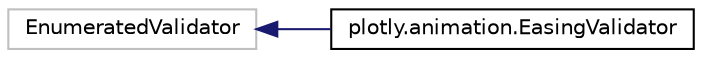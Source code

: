 digraph "Graphical Class Hierarchy"
{
 // LATEX_PDF_SIZE
  edge [fontname="Helvetica",fontsize="10",labelfontname="Helvetica",labelfontsize="10"];
  node [fontname="Helvetica",fontsize="10",shape=record];
  rankdir="LR";
  Node9060 [label="EnumeratedValidator",height=0.2,width=0.4,color="grey75", fillcolor="white", style="filled",tooltip=" "];
  Node9060 -> Node0 [dir="back",color="midnightblue",fontsize="10",style="solid",fontname="Helvetica"];
  Node0 [label="plotly.animation.EasingValidator",height=0.2,width=0.4,color="black", fillcolor="white", style="filled",URL="$classplotly_1_1animation_1_1_easing_validator.html",tooltip=" "];
}
